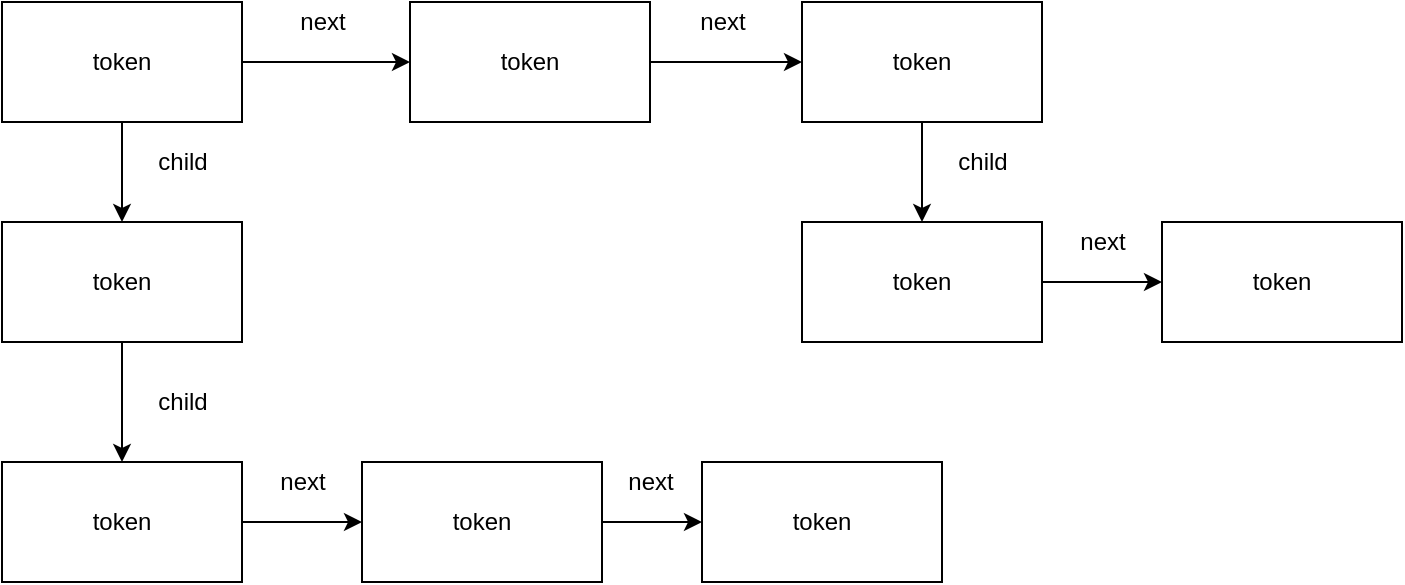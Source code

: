<mxfile version="13.7.9" type="device"><diagram id="QghcvB-ZYBJ6GVhzNu9X" name="Página-1"><mxGraphModel dx="1038" dy="647" grid="1" gridSize="10" guides="1" tooltips="1" connect="1" arrows="1" fold="1" page="1" pageScale="1" pageWidth="827" pageHeight="1169" math="0" shadow="0"><root><mxCell id="0"/><mxCell id="1" parent="0"/><mxCell id="PzyBv8oar6nvmMtvZY8b-7" value="" style="edgeStyle=orthogonalEdgeStyle;rounded=0;orthogonalLoop=1;jettySize=auto;html=1;" edge="1" parent="1" source="PzyBv8oar6nvmMtvZY8b-1" target="PzyBv8oar6nvmMtvZY8b-6"><mxGeometry relative="1" as="geometry"/></mxCell><mxCell id="PzyBv8oar6nvmMtvZY8b-1" value="token" style="rounded=0;whiteSpace=wrap;html=1;" vertex="1" parent="1"><mxGeometry x="90" y="180" width="120" height="60" as="geometry"/></mxCell><mxCell id="PzyBv8oar6nvmMtvZY8b-2" value="" style="endArrow=classic;html=1;exitX=1;exitY=0.5;exitDx=0;exitDy=0;entryX=0;entryY=0.5;entryDx=0;entryDy=0;" edge="1" parent="1" source="PzyBv8oar6nvmMtvZY8b-1" target="PzyBv8oar6nvmMtvZY8b-4"><mxGeometry width="50" height="50" relative="1" as="geometry"><mxPoint x="310" y="390" as="sourcePoint"/><mxPoint x="290" y="210" as="targetPoint"/></mxGeometry></mxCell><mxCell id="PzyBv8oar6nvmMtvZY8b-9" value="" style="edgeStyle=orthogonalEdgeStyle;rounded=0;orthogonalLoop=1;jettySize=auto;html=1;" edge="1" parent="1" source="PzyBv8oar6nvmMtvZY8b-4" target="PzyBv8oar6nvmMtvZY8b-8"><mxGeometry relative="1" as="geometry"/></mxCell><mxCell id="PzyBv8oar6nvmMtvZY8b-4" value="token" style="rounded=0;whiteSpace=wrap;html=1;" vertex="1" parent="1"><mxGeometry x="294" y="180" width="120" height="60" as="geometry"/></mxCell><mxCell id="PzyBv8oar6nvmMtvZY8b-11" value="" style="edgeStyle=orthogonalEdgeStyle;rounded=0;orthogonalLoop=1;jettySize=auto;html=1;" edge="1" parent="1" source="PzyBv8oar6nvmMtvZY8b-6" target="PzyBv8oar6nvmMtvZY8b-10"><mxGeometry relative="1" as="geometry"/></mxCell><mxCell id="PzyBv8oar6nvmMtvZY8b-6" value="token" style="rounded=0;whiteSpace=wrap;html=1;" vertex="1" parent="1"><mxGeometry x="90" y="290" width="120" height="60" as="geometry"/></mxCell><mxCell id="PzyBv8oar6nvmMtvZY8b-13" value="" style="edgeStyle=orthogonalEdgeStyle;rounded=0;orthogonalLoop=1;jettySize=auto;html=1;" edge="1" parent="1" source="PzyBv8oar6nvmMtvZY8b-8" target="PzyBv8oar6nvmMtvZY8b-12"><mxGeometry relative="1" as="geometry"/></mxCell><mxCell id="PzyBv8oar6nvmMtvZY8b-8" value="token" style="rounded=0;whiteSpace=wrap;html=1;" vertex="1" parent="1"><mxGeometry x="490" y="180" width="120" height="60" as="geometry"/></mxCell><mxCell id="PzyBv8oar6nvmMtvZY8b-17" value="" style="edgeStyle=orthogonalEdgeStyle;rounded=0;orthogonalLoop=1;jettySize=auto;html=1;" edge="1" parent="1" source="PzyBv8oar6nvmMtvZY8b-10" target="PzyBv8oar6nvmMtvZY8b-16"><mxGeometry relative="1" as="geometry"/></mxCell><mxCell id="PzyBv8oar6nvmMtvZY8b-10" value="token" style="rounded=0;whiteSpace=wrap;html=1;" vertex="1" parent="1"><mxGeometry x="90" y="410" width="120" height="60" as="geometry"/></mxCell><mxCell id="PzyBv8oar6nvmMtvZY8b-15" value="" style="edgeStyle=orthogonalEdgeStyle;rounded=0;orthogonalLoop=1;jettySize=auto;html=1;" edge="1" parent="1" source="PzyBv8oar6nvmMtvZY8b-12" target="PzyBv8oar6nvmMtvZY8b-14"><mxGeometry relative="1" as="geometry"/></mxCell><mxCell id="PzyBv8oar6nvmMtvZY8b-12" value="token" style="rounded=0;whiteSpace=wrap;html=1;" vertex="1" parent="1"><mxGeometry x="490" y="290" width="120" height="60" as="geometry"/></mxCell><mxCell id="PzyBv8oar6nvmMtvZY8b-14" value="token" style="rounded=0;whiteSpace=wrap;html=1;" vertex="1" parent="1"><mxGeometry x="670" y="290" width="120" height="60" as="geometry"/></mxCell><mxCell id="PzyBv8oar6nvmMtvZY8b-19" value="" style="edgeStyle=orthogonalEdgeStyle;rounded=0;orthogonalLoop=1;jettySize=auto;html=1;" edge="1" parent="1" source="PzyBv8oar6nvmMtvZY8b-16" target="PzyBv8oar6nvmMtvZY8b-18"><mxGeometry relative="1" as="geometry"/></mxCell><mxCell id="PzyBv8oar6nvmMtvZY8b-16" value="token" style="rounded=0;whiteSpace=wrap;html=1;" vertex="1" parent="1"><mxGeometry x="270" y="410" width="120" height="60" as="geometry"/></mxCell><mxCell id="PzyBv8oar6nvmMtvZY8b-18" value="token" style="rounded=0;whiteSpace=wrap;html=1;" vertex="1" parent="1"><mxGeometry x="440" y="410" width="120" height="60" as="geometry"/></mxCell><mxCell id="PzyBv8oar6nvmMtvZY8b-20" value="next" style="text;html=1;align=center;verticalAlign=middle;resizable=0;points=[];autosize=1;" vertex="1" parent="1"><mxGeometry x="230" y="180" width="40" height="20" as="geometry"/></mxCell><mxCell id="PzyBv8oar6nvmMtvZY8b-21" value="next" style="text;html=1;align=center;verticalAlign=middle;resizable=0;points=[];autosize=1;" vertex="1" parent="1"><mxGeometry x="430" y="180" width="40" height="20" as="geometry"/></mxCell><mxCell id="PzyBv8oar6nvmMtvZY8b-22" value="next" style="text;html=1;align=center;verticalAlign=middle;resizable=0;points=[];autosize=1;" vertex="1" parent="1"><mxGeometry x="220" y="410" width="40" height="20" as="geometry"/></mxCell><mxCell id="PzyBv8oar6nvmMtvZY8b-23" value="next" style="text;html=1;align=center;verticalAlign=middle;resizable=0;points=[];autosize=1;" vertex="1" parent="1"><mxGeometry x="393.5" y="410" width="40" height="20" as="geometry"/></mxCell><mxCell id="PzyBv8oar6nvmMtvZY8b-24" value="next" style="text;html=1;align=center;verticalAlign=middle;resizable=0;points=[];autosize=1;" vertex="1" parent="1"><mxGeometry x="620" y="290" width="40" height="20" as="geometry"/></mxCell><mxCell id="PzyBv8oar6nvmMtvZY8b-26" value="child" style="text;html=1;align=center;verticalAlign=middle;resizable=0;points=[];autosize=1;" vertex="1" parent="1"><mxGeometry x="160" y="370" width="40" height="20" as="geometry"/></mxCell><mxCell id="PzyBv8oar6nvmMtvZY8b-27" value="child" style="text;html=1;align=center;verticalAlign=middle;resizable=0;points=[];autosize=1;" vertex="1" parent="1"><mxGeometry x="160" y="250" width="40" height="20" as="geometry"/></mxCell><mxCell id="PzyBv8oar6nvmMtvZY8b-28" value="child" style="text;html=1;align=center;verticalAlign=middle;resizable=0;points=[];autosize=1;" vertex="1" parent="1"><mxGeometry x="560" y="250" width="40" height="20" as="geometry"/></mxCell></root></mxGraphModel></diagram></mxfile>